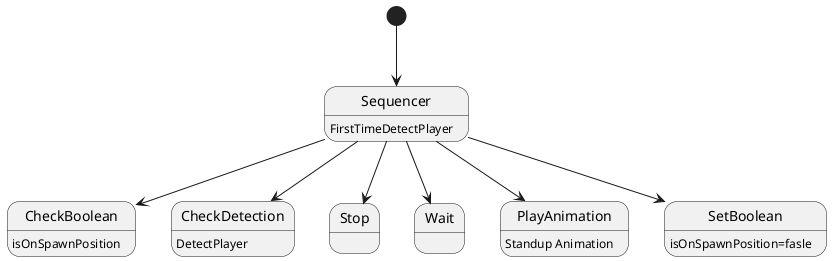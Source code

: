 @startuml

[*]-->Sequencer
Sequencer-->CheckBoolean
Sequencer : FirstTimeDetectPlayer
CheckBoolean : isOnSpawnPosition
Sequencer-->CheckDetection
CheckDetection : DetectPlayer
Sequencer-->Stop
Sequencer-->Wait
Sequencer-->PlayAnimation
PlayAnimation : Standup Animation
Sequencer-->SetBoolean
SetBoolean : isOnSpawnPosition=fasle

@enduml
